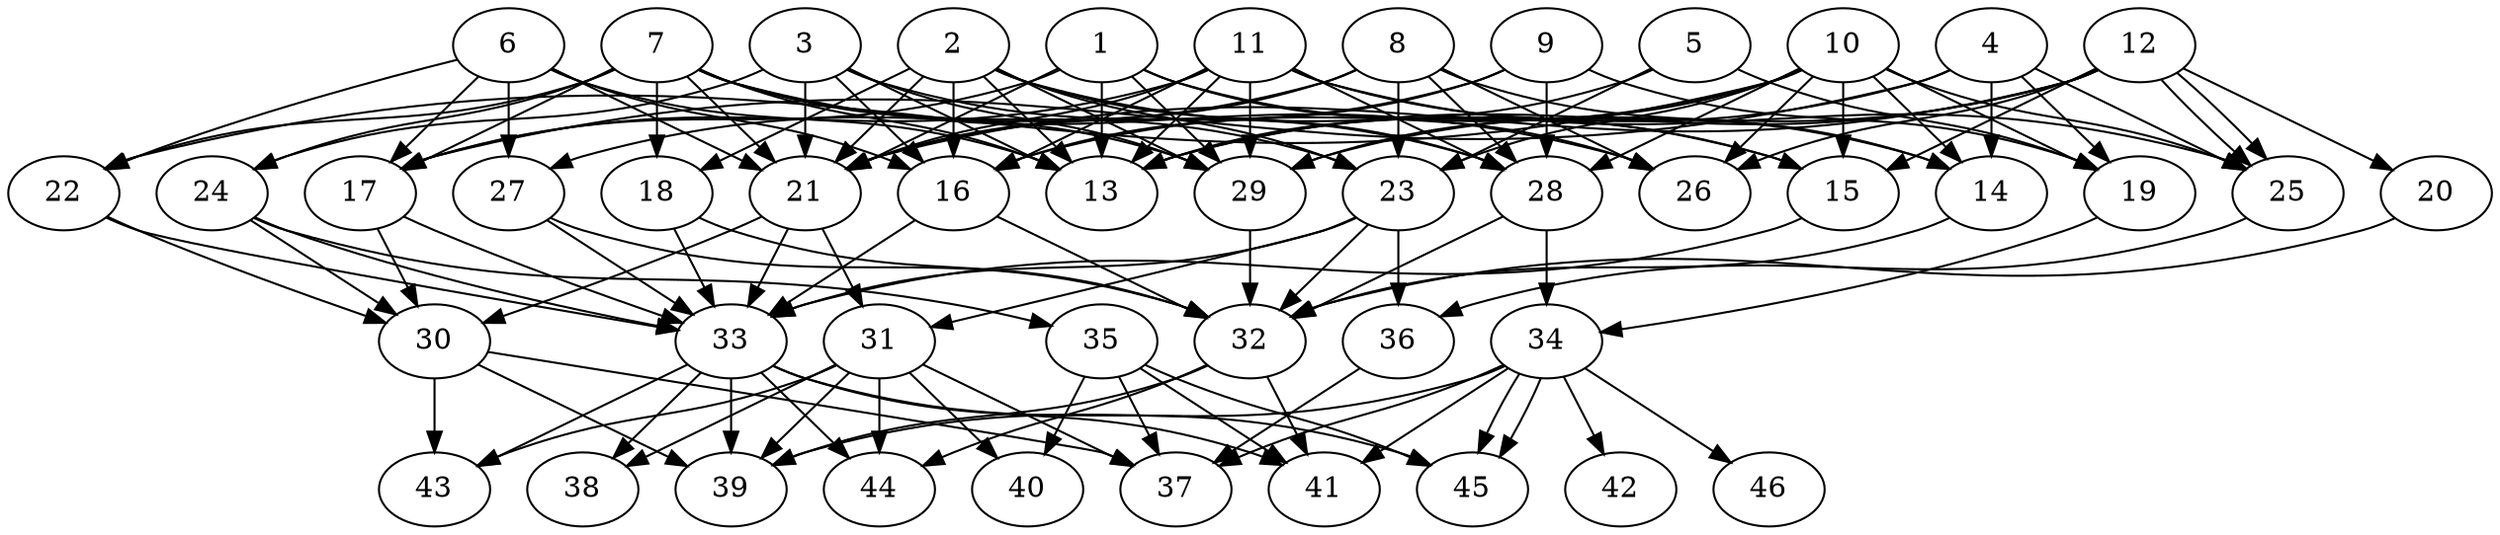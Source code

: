 // DAG (tier=3-complex, mode=data, n=46, ccr=0.501, fat=0.742, density=0.692, regular=0.346, jump=0.260, mindata=4194304, maxdata=33554432)
// DAG automatically generated by daggen at Sun Aug 24 16:33:35 2025
// /home/ermia/Project/Environments/daggen/bin/daggen --dot --ccr 0.501 --fat 0.742 --regular 0.346 --density 0.692 --jump 0.260 --mindata 4194304 --maxdata 33554432 -n 46 
digraph G {
  1 [size="1194855620411875584", alpha="0.15", expect_size="597427810205937792"]
  1 -> 13 [size ="651682400698368"]
  1 -> 15 [size ="651682400698368"]
  1 -> 17 [size ="651682400698368"]
  1 -> 21 [size ="651682400698368"]
  1 -> 26 [size ="651682400698368"]
  1 -> 29 [size ="651682400698368"]
  2 [size="173381304739391968", alpha="0.19", expect_size="86690652369695984"]
  2 -> 13 [size ="4330948418076672"]
  2 -> 15 [size ="4330948418076672"]
  2 -> 16 [size ="4330948418076672"]
  2 -> 18 [size ="4330948418076672"]
  2 -> 21 [size ="4330948418076672"]
  2 -> 23 [size ="4330948418076672"]
  2 -> 28 [size ="4330948418076672"]
  2 -> 29 [size ="4330948418076672"]
  3 [size="44741077012843224", alpha="0.04", expect_size="22370538506421612"]
  3 -> 13 [size ="1865856233504768"]
  3 -> 16 [size ="1865856233504768"]
  3 -> 21 [size ="1865856233504768"]
  3 -> 24 [size ="1865856233504768"]
  3 -> 28 [size ="1865856233504768"]
  3 -> 29 [size ="1865856233504768"]
  4 [size="1676758832328734720", alpha="0.10", expect_size="838379416164367360"]
  4 -> 13 [size ="1077406714560512"]
  4 -> 14 [size ="1077406714560512"]
  4 -> 17 [size ="1077406714560512"]
  4 -> 19 [size ="1077406714560512"]
  4 -> 25 [size ="1077406714560512"]
  5 [size="64545724890150648", alpha="0.07", expect_size="32272862445075324"]
  5 -> 13 [size ="5557420260589568"]
  5 -> 19 [size ="5557420260589568"]
  5 -> 23 [size ="5557420260589568"]
  6 [size="11790025313722298", alpha="0.07", expect_size="5895012656861149"]
  6 -> 13 [size ="219129910919168"]
  6 -> 16 [size ="219129910919168"]
  6 -> 17 [size ="219129910919168"]
  6 -> 21 [size ="219129910919168"]
  6 -> 22 [size ="219129910919168"]
  6 -> 27 [size ="219129910919168"]
  7 [size="8660270792278488", alpha="0.07", expect_size="4330135396139244"]
  7 -> 13 [size ="283264174522368"]
  7 -> 17 [size ="283264174522368"]
  7 -> 18 [size ="283264174522368"]
  7 -> 21 [size ="283264174522368"]
  7 -> 22 [size ="283264174522368"]
  7 -> 23 [size ="283264174522368"]
  7 -> 24 [size ="283264174522368"]
  7 -> 26 [size ="283264174522368"]
  7 -> 29 [size ="283264174522368"]
  8 [size="397118271704356928", alpha="0.02", expect_size="198559135852178464"]
  8 -> 14 [size ="7678130785353728"]
  8 -> 21 [size ="7678130785353728"]
  8 -> 23 [size ="7678130785353728"]
  8 -> 26 [size ="7678130785353728"]
  8 -> 27 [size ="7678130785353728"]
  8 -> 28 [size ="7678130785353728"]
  9 [size="2963427187215451553792", alpha="0.20", expect_size="1481713593607725776896"]
  9 -> 16 [size ="1650515070943232"]
  9 -> 19 [size ="1650515070943232"]
  9 -> 21 [size ="1650515070943232"]
  9 -> 28 [size ="1650515070943232"]
  10 [size="426858914785943168", alpha="0.11", expect_size="213429457392971584"]
  10 -> 14 [size ="754683006156800"]
  10 -> 15 [size ="754683006156800"]
  10 -> 16 [size ="754683006156800"]
  10 -> 19 [size ="754683006156800"]
  10 -> 22 [size ="754683006156800"]
  10 -> 23 [size ="754683006156800"]
  10 -> 25 [size ="754683006156800"]
  10 -> 26 [size ="754683006156800"]
  10 -> 28 [size ="754683006156800"]
  10 -> 29 [size ="754683006156800"]
  11 [size="53854610583750248", alpha="0.12", expect_size="26927305291875124"]
  11 -> 13 [size ="1744055029465088"]
  11 -> 14 [size ="1744055029465088"]
  11 -> 16 [size ="1744055029465088"]
  11 -> 17 [size ="1744055029465088"]
  11 -> 21 [size ="1744055029465088"]
  11 -> 25 [size ="1744055029465088"]
  11 -> 28 [size ="1744055029465088"]
  11 -> 29 [size ="1744055029465088"]
  12 [size="25356628898156118016000", alpha="0.12", expect_size="12678314449078059008000"]
  12 -> 13 [size ="6904798301388800"]
  12 -> 15 [size ="6904798301388800"]
  12 -> 20 [size ="6904798301388800"]
  12 -> 21 [size ="6904798301388800"]
  12 -> 25 [size ="6904798301388800"]
  12 -> 25 [size ="6904798301388800"]
  12 -> 26 [size ="6904798301388800"]
  12 -> 29 [size ="6904798301388800"]
  13 [size="1831094250562568448", alpha="0.06", expect_size="915547125281284224"]
  14 [size="2091906070889211136", alpha="0.06", expect_size="1045953035444605568"]
  14 -> 32 [size ="1050201049530368"]
  15 [size="106641000978641321984", alpha="0.19", expect_size="53320500489320660992"]
  15 -> 33 [size ="179903437733888"]
  16 [size="871123800505016448", alpha="0.10", expect_size="435561900252508224"]
  16 -> 32 [size ="596842958028800"]
  16 -> 33 [size ="596842958028800"]
  17 [size="151325366210722267136", alpha="0.05", expect_size="75662683105361133568"]
  17 -> 30 [size ="227177060630528"]
  17 -> 33 [size ="227177060630528"]
  18 [size="12347241599676342272", alpha="0.06", expect_size="6173620799838171136"]
  18 -> 32 [size ="7856810652336128"]
  18 -> 33 [size ="7856810652336128"]
  19 [size="23243995145224323072000", alpha="0.14", expect_size="11621997572612161536000"]
  19 -> 34 [size ="6515741373235200"]
  20 [size="50550015154363888", alpha="0.01", expect_size="25275007577181944"]
  20 -> 32 [size ="5583360185335808"]
  21 [size="2536284826360548352", alpha="0.14", expect_size="1268142413180274176"]
  21 -> 30 [size ="2409783684497408"]
  21 -> 31 [size ="2409783684497408"]
  21 -> 33 [size ="2409783684497408"]
  22 [size="3169068928258159616", alpha="0.18", expect_size="1584534464129079808"]
  22 -> 30 [size ="6983479325622272"]
  22 -> 33 [size ="6983479325622272"]
  23 [size="88606372647456000", alpha="0.11", expect_size="44303186323728000"]
  23 -> 31 [size ="1965743314829312"]
  23 -> 32 [size ="1965743314829312"]
  23 -> 33 [size ="1965743314829312"]
  23 -> 36 [size ="1965743314829312"]
  24 [size="19283656095163296", alpha="0.02", expect_size="9641828047581648"]
  24 -> 30 [size ="357259708203008"]
  24 -> 33 [size ="357259708203008"]
  24 -> 35 [size ="357259708203008"]
  25 [size="173037383828764224", alpha="0.12", expect_size="86518691914382112"]
  25 -> 36 [size ="4565826220851200"]
  26 [size="33445806291342858387456", alpha="0.16", expect_size="16722903145671429193728"]
  27 [size="14464460561096026095616", alpha="0.09", expect_size="7232230280548013047808"]
  27 -> 32 [size ="4749247631065088"]
  27 -> 33 [size ="4749247631065088"]
  28 [size="310753173971925568", alpha="0.05", expect_size="155376586985962784"]
  28 -> 32 [size ="6076852128972800"]
  28 -> 34 [size ="6076852128972800"]
  29 [size="105745441715145146368", alpha="0.18", expect_size="52872720857572573184"]
  29 -> 32 [size ="178894816673792"]
  30 [size="24269544807454239358976", alpha="0.05", expect_size="12134772403727119679488"]
  30 -> 37 [size ="6706013256286208"]
  30 -> 39 [size ="6706013256286208"]
  30 -> 43 [size ="6706013256286208"]
  31 [size="10577715787164677046272", alpha="0.14", expect_size="5288857893582338523136"]
  31 -> 37 [size ="3854942603313152"]
  31 -> 38 [size ="3854942603313152"]
  31 -> 39 [size ="3854942603313152"]
  31 -> 40 [size ="3854942603313152"]
  31 -> 43 [size ="3854942603313152"]
  31 -> 44 [size ="3854942603313152"]
  32 [size="108384798096170800", alpha="0.01", expect_size="54192399048085400"]
  32 -> 39 [size ="2016663515955200"]
  32 -> 41 [size ="2016663515955200"]
  32 -> 44 [size ="2016663515955200"]
  33 [size="28789535957438344", alpha="0.06", expect_size="14394767978719172"]
  33 -> 38 [size ="1680300333596672"]
  33 -> 39 [size ="1680300333596672"]
  33 -> 41 [size ="1680300333596672"]
  33 -> 43 [size ="1680300333596672"]
  33 -> 44 [size ="1680300333596672"]
  33 -> 45 [size ="1680300333596672"]
  34 [size="2518154162243626496", alpha="0.20", expect_size="1259077081121813248"]
  34 -> 37 [size ="1383854703116288"]
  34 -> 39 [size ="1383854703116288"]
  34 -> 41 [size ="1383854703116288"]
  34 -> 42 [size ="1383854703116288"]
  34 -> 45 [size ="1383854703116288"]
  34 -> 45 [size ="1383854703116288"]
  34 -> 46 [size ="1383854703116288"]
  35 [size="2528974827650285568000", alpha="0.02", expect_size="1264487413825142784000"]
  35 -> 37 [size ="1484976763699200"]
  35 -> 40 [size ="1484976763699200"]
  35 -> 41 [size ="1484976763699200"]
  35 -> 45 [size ="1484976763699200"]
  36 [size="4328243874181159424", alpha="0.07", expect_size="2164121937090579712"]
  36 -> 37 [size ="1541761130299392"]
  37 [size="6527262053146582016", alpha="0.12", expect_size="3263631026573291008"]
  38 [size="3076154828814163968", alpha="0.17", expect_size="1538077414407081984"]
  39 [size="7013772161591713792", alpha="0.19", expect_size="3506886080795856896"]
  40 [size="4221516970433433305088", alpha="0.15", expect_size="2110758485216716652544"]
  41 [size="140841447436446864", alpha="0.16", expect_size="70420723718223432"]
  42 [size="17224167395201052", alpha="0.11", expect_size="8612083697600526"]
  43 [size="110332889631535056", alpha="0.01", expect_size="55166444815767528"]
  44 [size="6716722328820057", alpha="0.18", expect_size="3358361164410028"]
  45 [size="3352240897709699072", alpha="0.12", expect_size="1676120448854849536"]
  46 [size="4691083901924888576", alpha="0.04", expect_size="2345541950962444288"]
}